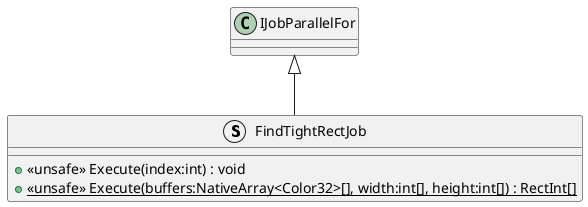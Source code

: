 @startuml
struct FindTightRectJob {
    + <<unsafe>> Execute(index:int) : void
    + {static} <<unsafe>> Execute(buffers:NativeArray<Color32>[], width:int[], height:int[]) : RectInt[]
}
IJobParallelFor <|-- FindTightRectJob
@enduml
